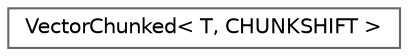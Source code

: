 digraph "Graphical Class Hierarchy"
{
 // LATEX_PDF_SIZE
  bgcolor="transparent";
  edge [fontname=Helvetica,fontsize=10,labelfontname=Helvetica,labelfontsize=10];
  node [fontname=Helvetica,fontsize=10,shape=box,height=0.2,width=0.4];
  rankdir="LR";
  Node0 [id="Node000000",label="VectorChunked\< T, CHUNKSHIFT \>",height=0.2,width=0.4,color="grey40", fillcolor="white", style="filled",URL="$class_vector_chunked.html",tooltip=" "];
}
